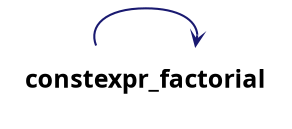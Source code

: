 digraph "constexpr_factorial"
{
 // INTERACTIVE_SVG=YES
 // LATEX_PDF_SIZE
  graph [];
  edge [fontname=Ubuntu labelfontsize=10 arrowhead=open arrowtail=open arrowsize=0.5];
  node [fontname=Ubuntu fontsize=12 shape=plaintext];
  rankdir="LR";
  Node1 [label=<<b>constexpr_factorial</b>> tooltip="https://en.cppreference.com/w/cpp/language/constexpr" ];
  Node1 -> Node1 [color="midnightblue"style="solid"];
}
